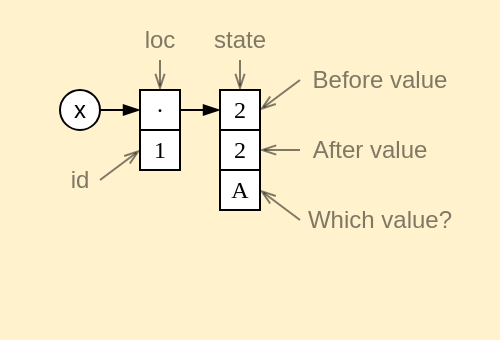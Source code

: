 <mxfile version="21.6.9" type="device">
  <diagram name="Page-1" id="3Da-K6MAal7oWcjGSvR0">
    <mxGraphModel dx="837" dy="449" grid="1" gridSize="10" guides="1" tooltips="1" connect="1" arrows="1" fold="1" page="1" pageScale="1" pageWidth="500" pageHeight="350" math="0" shadow="0">
      <root>
        <mxCell id="0" />
        <mxCell id="1" parent="0" />
        <mxCell id="_nBWBaSlA80PKWS4ckmK-44" value="" style="rounded=0;whiteSpace=wrap;html=1;fillColor=#fff2cc;strokeColor=none;" parent="1" vertex="1">
          <mxGeometry x="130" y="390" width="250" height="170" as="geometry" />
        </mxCell>
        <mxCell id="ApE8lTeV0Uj58Px4gvST-1" value="2" style="rounded=0;whiteSpace=wrap;html=1;fontFamily=Verdana;" parent="1" vertex="1">
          <mxGeometry x="240" y="435" width="20" height="20" as="geometry" />
        </mxCell>
        <mxCell id="ApE8lTeV0Uj58Px4gvST-2" value="2" style="rounded=0;whiteSpace=wrap;html=1;fontFamily=Verdana;" parent="1" vertex="1">
          <mxGeometry x="240" y="455" width="20" height="20" as="geometry" />
        </mxCell>
        <mxCell id="ApE8lTeV0Uj58Px4gvST-5" value="x" style="ellipse;whiteSpace=wrap;html=1;aspect=fixed;" parent="1" vertex="1">
          <mxGeometry x="160" y="435" width="20" height="20" as="geometry" />
        </mxCell>
        <mxCell id="ApE8lTeV0Uj58Px4gvST-6" value="·" style="rounded=0;whiteSpace=wrap;html=1;fontFamily=Verdana;strokeColor=#000000;" parent="1" vertex="1">
          <mxGeometry x="200" y="435" width="20" height="20" as="geometry" />
        </mxCell>
        <mxCell id="ApE8lTeV0Uj58Px4gvST-7" value="1" style="rounded=0;whiteSpace=wrap;html=1;fontFamily=Verdana;" parent="1" vertex="1">
          <mxGeometry x="200" y="455" width="20" height="20" as="geometry" />
        </mxCell>
        <mxCell id="ApE8lTeV0Uj58Px4gvST-8" value="" style="endArrow=blockThin;html=1;exitX=1;exitY=0.5;exitDx=0;exitDy=0;entryX=0;entryY=0.5;entryDx=0;entryDy=0;rounded=0;endFill=1;" parent="1" source="ApE8lTeV0Uj58Px4gvST-5" target="ApE8lTeV0Uj58Px4gvST-6" edge="1">
          <mxGeometry width="50" height="50" relative="1" as="geometry">
            <mxPoint x="300" y="645" as="sourcePoint" />
            <mxPoint x="350" y="595" as="targetPoint" />
          </mxGeometry>
        </mxCell>
        <mxCell id="ApE8lTeV0Uj58Px4gvST-9" value="" style="endArrow=blockThin;html=1;rounded=0;entryX=0;entryY=0.5;entryDx=0;entryDy=0;endFill=1;" parent="1" source="ApE8lTeV0Uj58Px4gvST-6" target="ApE8lTeV0Uj58Px4gvST-1" edge="1">
          <mxGeometry width="50" height="50" relative="1" as="geometry">
            <mxPoint x="190" y="455" as="sourcePoint" />
            <mxPoint x="210" y="455" as="targetPoint" />
          </mxGeometry>
        </mxCell>
        <mxCell id="ApE8lTeV0Uj58Px4gvST-12" value="A" style="rounded=0;whiteSpace=wrap;html=1;fontFamily=Verdana;strokeColor=#000000;" parent="1" vertex="1">
          <mxGeometry x="240" y="475" width="20" height="20" as="geometry" />
        </mxCell>
        <mxCell id="_nBWBaSlA80PKWS4ckmK-22" value="id" style="text;html=1;strokeColor=none;fillColor=none;align=center;verticalAlign=middle;whiteSpace=wrap;rounded=0;fillOpacity=75;strokeOpacity=75;textOpacity=50;" parent="1" vertex="1">
          <mxGeometry x="160" y="470" width="20" height="20" as="geometry" />
        </mxCell>
        <mxCell id="_nBWBaSlA80PKWS4ckmK-24" value="" style="endArrow=openThin;html=1;rounded=0;entryX=0;entryY=0.5;entryDx=0;entryDy=0;exitX=1;exitY=0.5;exitDx=0;exitDy=0;endFill=0;strokeOpacity=50;fillOpacity=100;" parent="1" source="_nBWBaSlA80PKWS4ckmK-22" target="ApE8lTeV0Uj58Px4gvST-7" edge="1">
          <mxGeometry width="50" height="50" relative="1" as="geometry">
            <mxPoint x="350" y="610" as="sourcePoint" />
            <mxPoint x="400" y="560" as="targetPoint" />
          </mxGeometry>
        </mxCell>
        <mxCell id="_nBWBaSlA80PKWS4ckmK-25" value="Before value" style="text;html=1;strokeColor=none;fillColor=none;align=center;verticalAlign=middle;whiteSpace=wrap;rounded=0;textOpacity=50;" parent="1" vertex="1">
          <mxGeometry x="280" y="420" width="80" height="20" as="geometry" />
        </mxCell>
        <mxCell id="_nBWBaSlA80PKWS4ckmK-26" value="After value" style="text;html=1;strokeColor=none;fillColor=none;align=center;verticalAlign=middle;whiteSpace=wrap;rounded=0;textOpacity=50;" parent="1" vertex="1">
          <mxGeometry x="280" y="455" width="70" height="20" as="geometry" />
        </mxCell>
        <mxCell id="_nBWBaSlA80PKWS4ckmK-27" value="Which value?" style="text;html=1;strokeColor=none;fillColor=none;align=center;verticalAlign=middle;whiteSpace=wrap;rounded=0;textOpacity=50;" parent="1" vertex="1">
          <mxGeometry x="280" y="490" width="80" height="20" as="geometry" />
        </mxCell>
        <mxCell id="_nBWBaSlA80PKWS4ckmK-28" value="" style="endArrow=openThin;html=1;rounded=0;entryX=1;entryY=0.5;entryDx=0;entryDy=0;exitX=0;exitY=0.5;exitDx=0;exitDy=0;endFill=0;strokeOpacity=50;" parent="1" source="_nBWBaSlA80PKWS4ckmK-26" target="ApE8lTeV0Uj58Px4gvST-2" edge="1">
          <mxGeometry width="50" height="50" relative="1" as="geometry">
            <mxPoint x="190" y="500" as="sourcePoint" />
            <mxPoint x="210" y="485" as="targetPoint" />
          </mxGeometry>
        </mxCell>
        <mxCell id="_nBWBaSlA80PKWS4ckmK-29" value="" style="endArrow=openThin;html=1;rounded=0;entryX=1;entryY=0.5;entryDx=0;entryDy=0;exitX=0;exitY=0.5;exitDx=0;exitDy=0;endFill=0;strokeOpacity=50;" parent="1" source="_nBWBaSlA80PKWS4ckmK-27" target="ApE8lTeV0Uj58Px4gvST-12" edge="1">
          <mxGeometry width="50" height="50" relative="1" as="geometry">
            <mxPoint x="200" y="510" as="sourcePoint" />
            <mxPoint x="220" y="495" as="targetPoint" />
          </mxGeometry>
        </mxCell>
        <mxCell id="_nBWBaSlA80PKWS4ckmK-30" value="" style="endArrow=openThin;html=1;rounded=0;entryX=1;entryY=0.5;entryDx=0;entryDy=0;exitX=0;exitY=0.5;exitDx=0;exitDy=0;endFill=0;strokeOpacity=50;" parent="1" source="_nBWBaSlA80PKWS4ckmK-25" target="ApE8lTeV0Uj58Px4gvST-1" edge="1">
          <mxGeometry width="50" height="50" relative="1" as="geometry">
            <mxPoint x="210" y="520" as="sourcePoint" />
            <mxPoint x="230" y="505" as="targetPoint" />
          </mxGeometry>
        </mxCell>
        <mxCell id="_nBWBaSlA80PKWS4ckmK-33" value="loc" style="text;html=1;strokeColor=none;fillColor=none;align=center;verticalAlign=middle;whiteSpace=wrap;rounded=0;textOpacity=50;" parent="1" vertex="1">
          <mxGeometry x="190" y="400" width="40" height="20" as="geometry" />
        </mxCell>
        <mxCell id="_nBWBaSlA80PKWS4ckmK-34" value="" style="endArrow=openThin;html=1;rounded=0;entryX=0.5;entryY=0;entryDx=0;entryDy=0;exitX=0.5;exitY=1;exitDx=0;exitDy=0;endFill=0;strokeOpacity=50;" parent="1" source="_nBWBaSlA80PKWS4ckmK-33" target="ApE8lTeV0Uj58Px4gvST-6" edge="1">
          <mxGeometry width="50" height="50" relative="1" as="geometry">
            <mxPoint x="190" y="485" as="sourcePoint" />
            <mxPoint x="210" y="475" as="targetPoint" />
          </mxGeometry>
        </mxCell>
        <mxCell id="_nBWBaSlA80PKWS4ckmK-35" value="state" style="text;html=1;strokeColor=none;fillColor=none;align=center;verticalAlign=middle;whiteSpace=wrap;rounded=0;textOpacity=50;" parent="1" vertex="1">
          <mxGeometry x="230" y="400" width="40" height="20" as="geometry" />
        </mxCell>
        <mxCell id="_nBWBaSlA80PKWS4ckmK-36" value="" style="endArrow=openThin;html=1;rounded=0;entryX=0.5;entryY=0;entryDx=0;entryDy=0;exitX=0.5;exitY=1;exitDx=0;exitDy=0;endFill=0;strokeOpacity=50;" parent="1" source="_nBWBaSlA80PKWS4ckmK-35" target="ApE8lTeV0Uj58Px4gvST-1" edge="1">
          <mxGeometry width="50" height="50" relative="1" as="geometry">
            <mxPoint x="220" y="430" as="sourcePoint" />
            <mxPoint x="220" y="445" as="targetPoint" />
          </mxGeometry>
        </mxCell>
      </root>
    </mxGraphModel>
  </diagram>
</mxfile>
